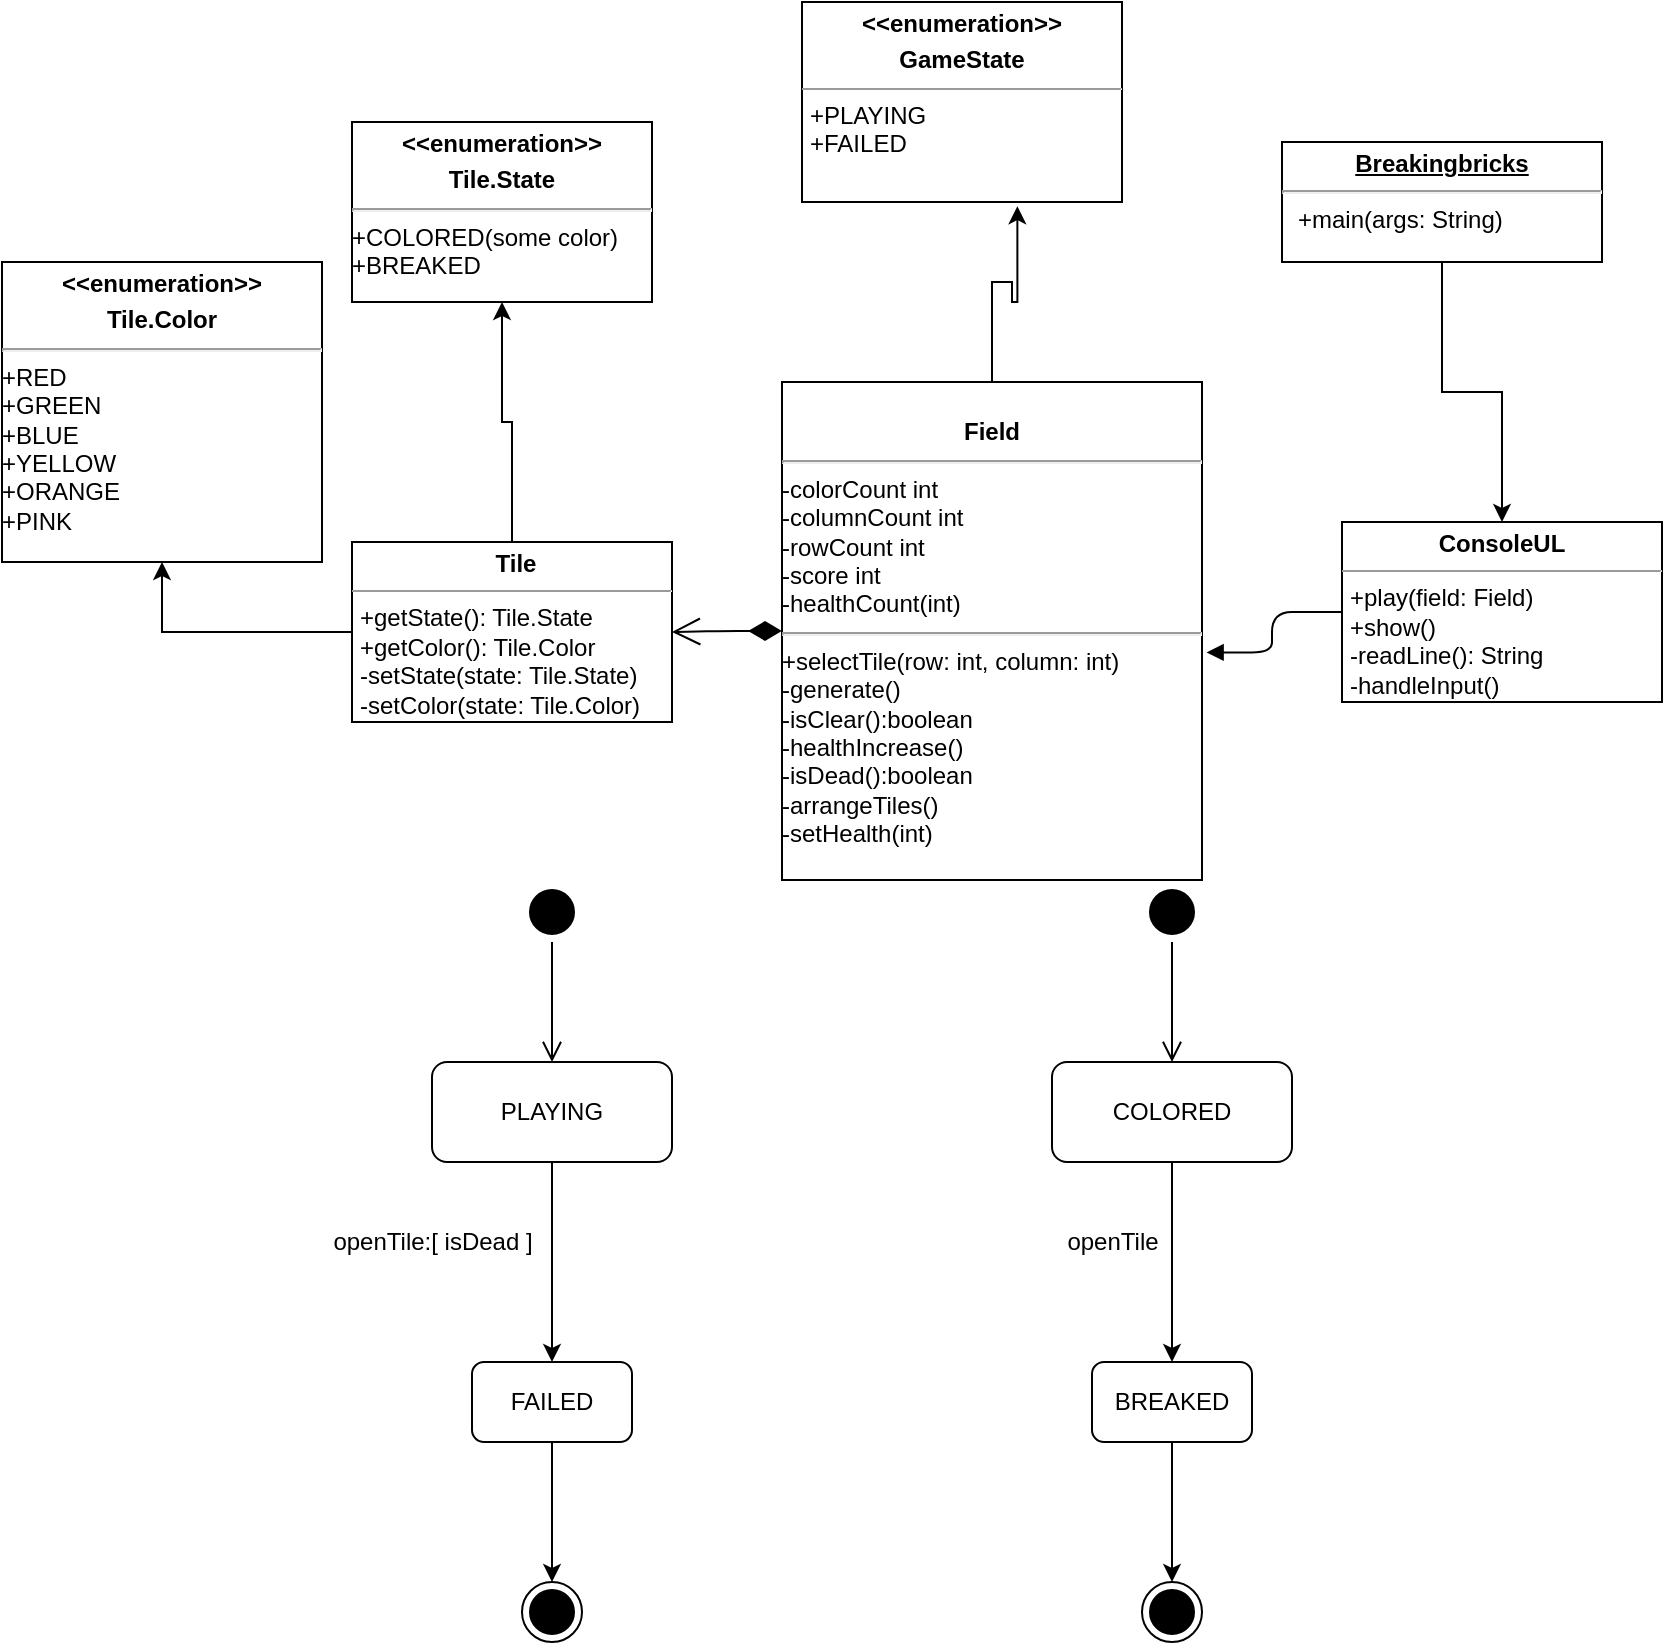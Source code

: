 <mxfile version="14.4.2" type="device"><diagram id="7rNbA72hkStkjSAuD9Mh" name="Page-1"><mxGraphModel dx="1028" dy="1872" grid="0" gridSize="10" guides="1" tooltips="1" connect="1" arrows="1" fold="1" page="1" pageScale="1" pageWidth="850" pageHeight="1100" math="0" shadow="0"><root><mxCell id="0"/><mxCell id="1" parent="0"/><mxCell id="Ibi0KWBqDIWdwUJwwEU8-1" value="&lt;p style=&quot;margin: 0px ; margin-top: 4px ; text-align: center&quot;&gt;&lt;br&gt;&lt;b&gt;Field&lt;/b&gt;&lt;/p&gt;&lt;hr&gt;-colorCount int&lt;br&gt;-columnCount int&lt;br&gt;-rowCount int&lt;br&gt;-score int&lt;br&gt;-healthCount(int)&lt;hr&gt;+selectTile(row: int, column: int)&lt;br&gt;-generate()&lt;br&gt;-isClear():boolean&lt;br&gt;-healthIncrease()&lt;br&gt;-isDead():boolean&lt;br&gt;-arrangeTiles()&lt;br&gt;-setHealth(int)" style="verticalAlign=top;align=left;overflow=fill;fontSize=12;fontFamily=Helvetica;html=1;" parent="1" vertex="1"><mxGeometry x="405" y="-880" width="210" height="249" as="geometry"/></mxCell><mxCell id="Ibi0KWBqDIWdwUJwwEU8-12" style="edgeStyle=orthogonalEdgeStyle;rounded=0;orthogonalLoop=1;jettySize=auto;html=1;exitX=0.5;exitY=0;exitDx=0;exitDy=0;entryX=0.5;entryY=1;entryDx=0;entryDy=0;" parent="1" source="Ibi0KWBqDIWdwUJwwEU8-7" target="Ibi0KWBqDIWdwUJwwEU8-9" edge="1"><mxGeometry relative="1" as="geometry"/></mxCell><mxCell id="vyaH4F8e-FVO4dSIJTRh-48" style="edgeStyle=orthogonalEdgeStyle;rounded=0;orthogonalLoop=1;jettySize=auto;html=1;exitX=0;exitY=0.5;exitDx=0;exitDy=0;entryX=0.5;entryY=1;entryDx=0;entryDy=0;strokeColor=#000000;" edge="1" parent="1" source="Ibi0KWBqDIWdwUJwwEU8-7" target="vyaH4F8e-FVO4dSIJTRh-47"><mxGeometry relative="1" as="geometry"/></mxCell><mxCell id="Ibi0KWBqDIWdwUJwwEU8-7" value="&lt;p style=&quot;margin: 0px ; margin-top: 4px ; text-align: center&quot;&gt;&lt;/p&gt;&lt;p style=&quot;text-align: center ; margin: 0px 0px 0px 4px&quot;&gt;&lt;b&gt;Tile&lt;/b&gt;&lt;/p&gt;&lt;hr size=&quot;1&quot;&gt;&lt;p style=&quot;margin: 0px ; margin-left: 4px&quot;&gt;+getState(): Tile.State&lt;/p&gt;&lt;p style=&quot;margin: 0px ; margin-left: 4px&quot;&gt;+getColor(): Tile.Color&lt;br&gt;&lt;/p&gt;&lt;p style=&quot;margin: 0px ; margin-left: 4px&quot;&gt;-setState(state: Tile.State)&lt;/p&gt;&lt;p style=&quot;margin: 0px ; margin-left: 4px&quot;&gt;-setColor(state: Tile.Color)&lt;/p&gt;" style="verticalAlign=top;align=left;overflow=fill;fontSize=12;fontFamily=Helvetica;html=1;" parent="1" vertex="1"><mxGeometry x="190" y="-800" width="160" height="90" as="geometry"/></mxCell><mxCell id="Ibi0KWBqDIWdwUJwwEU8-8" value="" style="endArrow=open;html=1;endSize=12;startArrow=diamondThin;startSize=14;startFill=1;edgeStyle=orthogonalEdgeStyle;align=left;verticalAlign=bottom;exitX=0;exitY=0.5;exitDx=0;exitDy=0;entryX=1;entryY=0.5;entryDx=0;entryDy=0;" parent="1" source="Ibi0KWBqDIWdwUJwwEU8-1" target="Ibi0KWBqDIWdwUJwwEU8-7" edge="1"><mxGeometry x="-1" y="-11" relative="1" as="geometry"><mxPoint x="175" y="-790" as="sourcePoint"/><mxPoint x="335" y="-790" as="targetPoint"/><mxPoint x="10" y="6" as="offset"/></mxGeometry></mxCell><mxCell id="Ibi0KWBqDIWdwUJwwEU8-9" value="&lt;p style=&quot;margin: 0px ; margin-top: 4px ; text-align: center&quot;&gt;&lt;b&gt;&amp;lt;&amp;lt;enumeration&amp;gt;&amp;gt;&lt;/b&gt;&lt;/p&gt;&lt;p style=&quot;margin: 0px ; margin-top: 4px ; text-align: center&quot;&gt;&lt;b&gt;Tile.State&lt;/b&gt;&lt;/p&gt;&lt;hr&gt;+COLORED(some color)&lt;br&gt;+BREAKED" style="verticalAlign=top;align=left;overflow=fill;fontSize=12;fontFamily=Helvetica;html=1;" parent="1" vertex="1"><mxGeometry x="190" y="-1010" width="150" height="90" as="geometry"/></mxCell><mxCell id="Ibi0KWBqDIWdwUJwwEU8-17" value="&lt;p style=&quot;margin: 0px ; margin-top: 4px ; text-align: center&quot;&gt;&lt;b&gt;&amp;lt;&amp;lt;enumeration&amp;gt;&amp;gt;&lt;/b&gt;&lt;/p&gt;&lt;p style=&quot;margin: 0px ; margin-top: 4px ; text-align: center&quot;&gt;&lt;b&gt;GameState&lt;/b&gt;&lt;/p&gt;&lt;hr size=&quot;1&quot;&gt;&lt;p style=&quot;margin: 0px ; margin-left: 4px&quot;&gt;+PLAYING&lt;/p&gt;&lt;p style=&quot;margin: 0px ; margin-left: 4px&quot;&gt;+FAILED&lt;/p&gt;" style="verticalAlign=top;align=left;overflow=fill;fontSize=12;fontFamily=Helvetica;html=1;" parent="1" vertex="1"><mxGeometry x="415" y="-1070" width="160" height="100" as="geometry"/></mxCell><mxCell id="Ibi0KWBqDIWdwUJwwEU8-18" style="edgeStyle=orthogonalEdgeStyle;rounded=0;orthogonalLoop=1;jettySize=auto;html=1;exitX=0.5;exitY=0;exitDx=0;exitDy=0;entryX=0.673;entryY=1.021;entryDx=0;entryDy=0;entryPerimeter=0;" parent="1" source="Ibi0KWBqDIWdwUJwwEU8-1" target="Ibi0KWBqDIWdwUJwwEU8-17" edge="1"><mxGeometry relative="1" as="geometry"><mxPoint x="500" y="-870" as="sourcePoint"/><mxPoint x="515" y="-950" as="targetPoint"/><Array as="points"><mxPoint x="510" y="-930"/><mxPoint x="520" y="-930"/><mxPoint x="520" y="-920"/><mxPoint x="523" y="-920"/></Array></mxGeometry></mxCell><mxCell id="vyaH4F8e-FVO4dSIJTRh-15" style="edgeStyle=orthogonalEdgeStyle;rounded=0;orthogonalLoop=1;jettySize=auto;html=1;exitX=0.5;exitY=1;exitDx=0;exitDy=0;entryX=0.5;entryY=0;entryDx=0;entryDy=0;" edge="1" parent="1" source="vyaH4F8e-FVO4dSIJTRh-5" target="vyaH4F8e-FVO4dSIJTRh-10"><mxGeometry relative="1" as="geometry"/></mxCell><mxCell id="vyaH4F8e-FVO4dSIJTRh-5" value="&lt;p style=&quot;margin: 0px ; margin-top: 4px ; text-align: center ; text-decoration: underline&quot;&gt;&lt;b&gt;Breakingbricks&lt;/b&gt;&lt;/p&gt;&lt;hr&gt;&lt;p style=&quot;margin: 0px ; margin-left: 8px&quot;&gt;+main(args: String)&lt;/p&gt;" style="verticalAlign=top;align=left;overflow=fill;fontSize=12;fontFamily=Helvetica;html=1;" vertex="1" parent="1"><mxGeometry x="655" y="-1000" width="160" height="60" as="geometry"/></mxCell><mxCell id="vyaH4F8e-FVO4dSIJTRh-10" value="&lt;p style=&quot;margin: 0px ; margin-top: 4px ; text-align: center&quot;&gt;&lt;b&gt;ConsoleUL&lt;/b&gt;&lt;/p&gt;&lt;hr size=&quot;1&quot;&gt;&lt;p style=&quot;margin: 0px ; margin-left: 4px&quot;&gt;+play(field: Field)&lt;/p&gt;&lt;p style=&quot;margin: 0px ; margin-left: 4px&quot;&gt;+show()&lt;/p&gt;&lt;p style=&quot;margin: 0px ; margin-left: 4px&quot;&gt;-readLine(): String&lt;/p&gt;&lt;p style=&quot;margin: 0px ; margin-left: 4px&quot;&gt;-handleInput()&lt;/p&gt;" style="verticalAlign=top;align=left;overflow=fill;fontSize=12;fontFamily=Helvetica;html=1;" vertex="1" parent="1"><mxGeometry x="685" y="-810" width="160" height="90" as="geometry"/></mxCell><mxCell id="vyaH4F8e-FVO4dSIJTRh-16" value="" style="endArrow=block;endFill=1;html=1;edgeStyle=orthogonalEdgeStyle;align=left;verticalAlign=top;exitX=0;exitY=0.5;exitDx=0;exitDy=0;entryX=1.011;entryY=0.543;entryDx=0;entryDy=0;entryPerimeter=0;" edge="1" parent="1" source="vyaH4F8e-FVO4dSIJTRh-10" target="Ibi0KWBqDIWdwUJwwEU8-1"><mxGeometry x="-1" relative="1" as="geometry"><mxPoint x="545" y="-820" as="sourcePoint"/><mxPoint x="705" y="-820" as="targetPoint"/></mxGeometry></mxCell><mxCell id="vyaH4F8e-FVO4dSIJTRh-24" style="edgeStyle=orthogonalEdgeStyle;rounded=0;orthogonalLoop=1;jettySize=auto;html=1;exitX=0.5;exitY=1;exitDx=0;exitDy=0;entryX=0.5;entryY=0;entryDx=0;entryDy=0;" edge="1" parent="1" source="vyaH4F8e-FVO4dSIJTRh-20" target="vyaH4F8e-FVO4dSIJTRh-21"><mxGeometry relative="1" as="geometry"/></mxCell><mxCell id="vyaH4F8e-FVO4dSIJTRh-20" value="COLORED" style="shape=ext;rounded=1;html=1;whiteSpace=wrap;" vertex="1" parent="1"><mxGeometry x="540" y="-540" width="120" height="50" as="geometry"/></mxCell><mxCell id="vyaH4F8e-FVO4dSIJTRh-27" style="edgeStyle=orthogonalEdgeStyle;rounded=0;orthogonalLoop=1;jettySize=auto;html=1;exitX=0.5;exitY=1;exitDx=0;exitDy=0;" edge="1" parent="1" source="vyaH4F8e-FVO4dSIJTRh-21" target="vyaH4F8e-FVO4dSIJTRh-26"><mxGeometry relative="1" as="geometry"/></mxCell><mxCell id="vyaH4F8e-FVO4dSIJTRh-21" value="BREAKED" style="shape=ext;rounded=1;html=1;whiteSpace=wrap;" vertex="1" parent="1"><mxGeometry x="560" y="-390" width="80" height="40" as="geometry"/></mxCell><mxCell id="vyaH4F8e-FVO4dSIJTRh-25" value="openTile" style="text;html=1;align=center;verticalAlign=middle;resizable=0;points=[];autosize=1;" vertex="1" parent="1"><mxGeometry x="540" y="-460" width="60" height="20" as="geometry"/></mxCell><mxCell id="vyaH4F8e-FVO4dSIJTRh-26" value="" style="ellipse;html=1;shape=endState;fillColor=#000000;" vertex="1" parent="1"><mxGeometry x="585" y="-280" width="30" height="30" as="geometry"/></mxCell><mxCell id="vyaH4F8e-FVO4dSIJTRh-28" value="" style="ellipse;html=1;shape=startState;fillColor=#000000;" vertex="1" parent="1"><mxGeometry x="585" y="-630" width="30" height="30" as="geometry"/></mxCell><mxCell id="vyaH4F8e-FVO4dSIJTRh-29" value="" style="edgeStyle=orthogonalEdgeStyle;html=1;verticalAlign=bottom;endArrow=open;endSize=8;" edge="1" source="vyaH4F8e-FVO4dSIJTRh-28" parent="1"><mxGeometry relative="1" as="geometry"><mxPoint x="600" y="-540" as="targetPoint"/></mxGeometry></mxCell><mxCell id="vyaH4F8e-FVO4dSIJTRh-38" style="edgeStyle=orthogonalEdgeStyle;rounded=0;orthogonalLoop=1;jettySize=auto;html=1;exitX=0.5;exitY=1;exitDx=0;exitDy=0;entryX=0.5;entryY=0;entryDx=0;entryDy=0;" edge="1" parent="1" source="vyaH4F8e-FVO4dSIJTRh-39" target="vyaH4F8e-FVO4dSIJTRh-41"><mxGeometry relative="1" as="geometry"/></mxCell><mxCell id="vyaH4F8e-FVO4dSIJTRh-39" value="PLAYING" style="shape=ext;rounded=1;html=1;whiteSpace=wrap;" vertex="1" parent="1"><mxGeometry x="230" y="-540" width="120" height="50" as="geometry"/></mxCell><mxCell id="vyaH4F8e-FVO4dSIJTRh-40" style="edgeStyle=orthogonalEdgeStyle;rounded=0;orthogonalLoop=1;jettySize=auto;html=1;exitX=0.5;exitY=1;exitDx=0;exitDy=0;" edge="1" parent="1" source="vyaH4F8e-FVO4dSIJTRh-41" target="vyaH4F8e-FVO4dSIJTRh-43"><mxGeometry relative="1" as="geometry"/></mxCell><mxCell id="vyaH4F8e-FVO4dSIJTRh-41" value="FAILED" style="shape=ext;rounded=1;html=1;whiteSpace=wrap;" vertex="1" parent="1"><mxGeometry x="250" y="-390" width="80" height="40" as="geometry"/></mxCell><mxCell id="vyaH4F8e-FVO4dSIJTRh-42" value="openTile:[ isDead ]" style="text;html=1;align=center;verticalAlign=middle;resizable=0;points=[];autosize=1;" vertex="1" parent="1"><mxGeometry x="175" y="-460" width="110" height="20" as="geometry"/></mxCell><mxCell id="vyaH4F8e-FVO4dSIJTRh-43" value="" style="ellipse;html=1;shape=endState;fillColor=#000000;" vertex="1" parent="1"><mxGeometry x="275" y="-280" width="30" height="30" as="geometry"/></mxCell><mxCell id="vyaH4F8e-FVO4dSIJTRh-44" value="" style="ellipse;html=1;shape=startState;fillColor=#000000;" vertex="1" parent="1"><mxGeometry x="275" y="-630" width="30" height="30" as="geometry"/></mxCell><mxCell id="vyaH4F8e-FVO4dSIJTRh-45" value="" style="edgeStyle=orthogonalEdgeStyle;html=1;verticalAlign=bottom;endArrow=open;endSize=8;" edge="1" parent="1" source="vyaH4F8e-FVO4dSIJTRh-44"><mxGeometry relative="1" as="geometry"><mxPoint x="290.0" y="-540" as="targetPoint"/></mxGeometry></mxCell><mxCell id="vyaH4F8e-FVO4dSIJTRh-47" value="&lt;p style=&quot;margin: 0px ; margin-top: 4px ; text-align: center&quot;&gt;&lt;b&gt;&amp;lt;&amp;lt;enumeration&amp;gt;&amp;gt;&lt;/b&gt;&lt;/p&gt;&lt;p style=&quot;margin: 0px ; margin-top: 4px ; text-align: center&quot;&gt;&lt;b&gt;Tile.Color&lt;/b&gt;&lt;/p&gt;&lt;hr&gt;+RED&lt;br&gt;+GREEN&lt;br&gt;+BLUE&lt;br&gt;+YELLOW&lt;br&gt;+ORANGE&lt;br&gt;+PINK" style="verticalAlign=top;align=left;overflow=fill;fontSize=12;fontFamily=Helvetica;html=1;" vertex="1" parent="1"><mxGeometry x="15" y="-940" width="160" height="150" as="geometry"/></mxCell><mxCell id="vyaH4F8e-FVO4dSIJTRh-49" style="edgeStyle=orthogonalEdgeStyle;rounded=0;orthogonalLoop=1;jettySize=auto;html=1;exitX=0.5;exitY=1;exitDx=0;exitDy=0;strokeColor=#000000;" edge="1" parent="1" source="vyaH4F8e-FVO4dSIJTRh-5" target="vyaH4F8e-FVO4dSIJTRh-5"><mxGeometry relative="1" as="geometry"/></mxCell></root></mxGraphModel></diagram></mxfile>